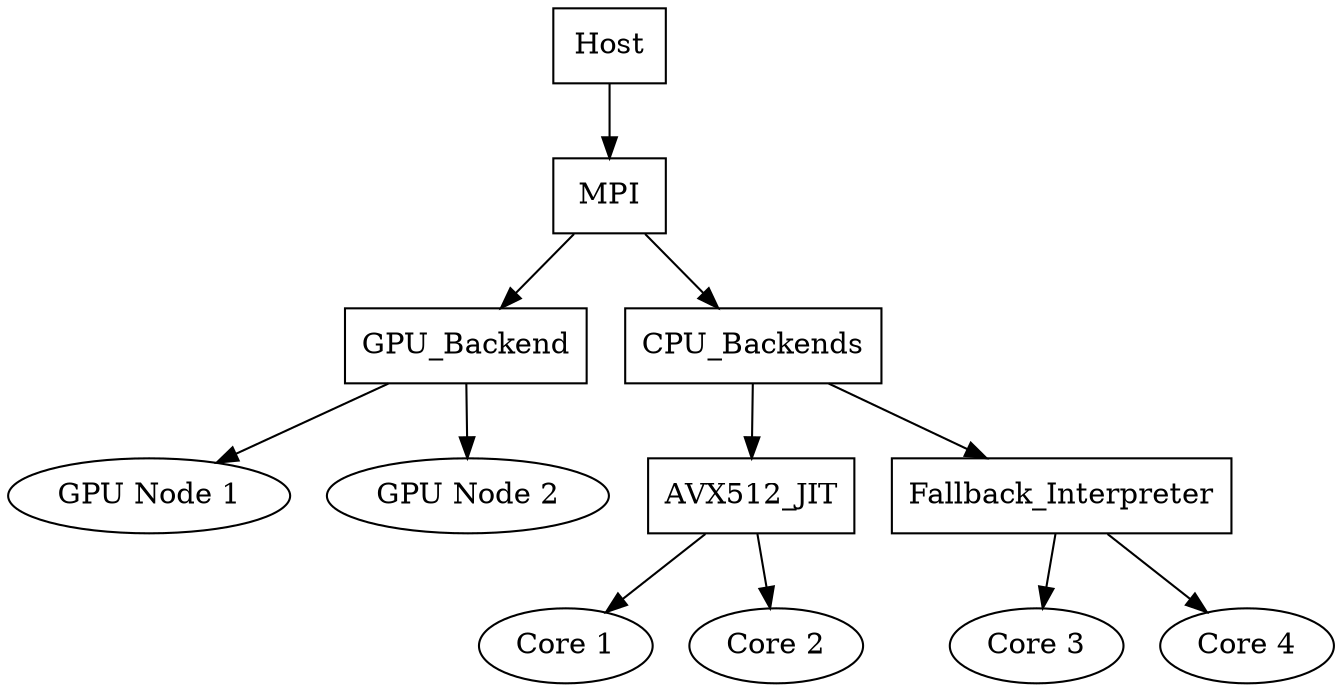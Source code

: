digraph G {
    node [shape=box];
    Host;
    MPI;
    GPU_Backend;
    CPU_Backends;
    AVX512_JIT;
    Fallback_Interpreter;
    node [shape=ellipse];

    GPU_Node1 [label="GPU Node 1"];
    GPU_Node2 [label="GPU Node 2"];

    Core_1 [label="Core 1"];
    Core_2 [label="Core 2"];
    Core_3 [label="Core 3"];
    Core_4 [label="Core 4"];

    Host -> MPI
    MPI -> GPU_Backend;
    MPI -> CPU_Backends;
    GPU_Backend -> GPU_Node1;
    GPU_Backend -> GPU_Node2;

    CPU_Backends -> AVX512_JIT;
    CPU_Backends -> Fallback_Interpreter;

    AVX512_JIT -> Core_1;
    AVX512_JIT -> Core_2;

    Fallback_Interpreter -> Core_3;
    Fallback_Interpreter -> Core_4;
}
